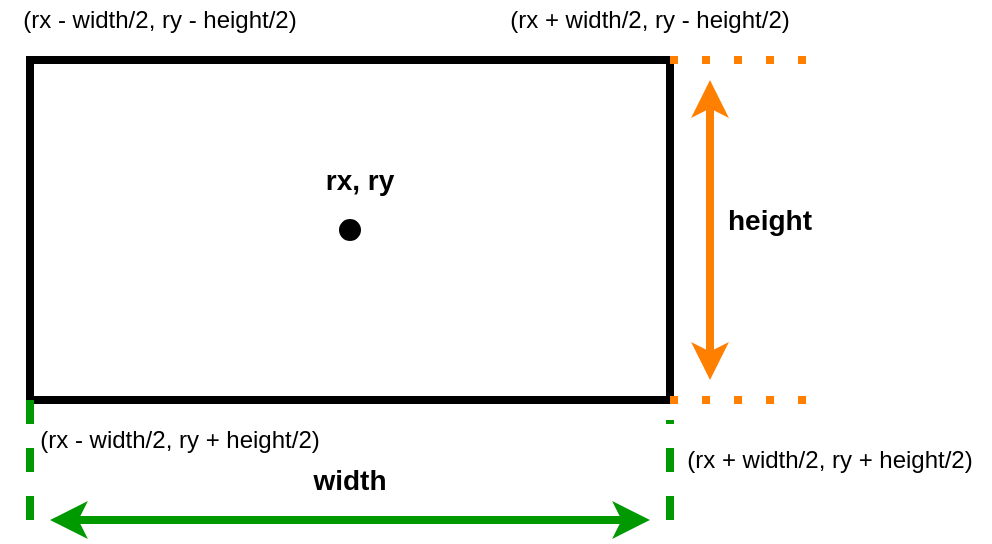 <mxfile version="13.9.9" type="device"><diagram id="14KFjXZj7bAQgB6VR-3b" name="Page-1"><mxGraphModel dx="1355" dy="825" grid="1" gridSize="10" guides="1" tooltips="1" connect="1" arrows="1" fold="1" page="1" pageScale="1" pageWidth="850" pageHeight="1100" math="0" shadow="0"><root><mxCell id="0"/><mxCell id="1" parent="0"/><mxCell id="7_8ThQno8slR0qvnRi6R-1" value="" style="rounded=0;whiteSpace=wrap;html=1;strokeWidth=4;fillColor=none;" parent="1" vertex="1"><mxGeometry x="280" y="240" width="320" height="170" as="geometry"/></mxCell><mxCell id="7_8ThQno8slR0qvnRi6R-2" value="" style="ellipse;whiteSpace=wrap;html=1;aspect=fixed;" parent="1" vertex="1"><mxGeometry x="490" y="360" as="geometry"/></mxCell><mxCell id="7_8ThQno8slR0qvnRi6R-3" value="" style="ellipse;whiteSpace=wrap;html=1;aspect=fixed;fillColor=#000000;" parent="1" vertex="1"><mxGeometry x="435" y="320" width="10" height="10" as="geometry"/></mxCell><mxCell id="7_8ThQno8slR0qvnRi6R-4" value="&lt;b&gt;&lt;font style=&quot;font-size: 14px&quot;&gt;rx, ry&lt;/font&gt;&lt;/b&gt;" style="text;html=1;strokeColor=none;fillColor=none;align=center;verticalAlign=middle;whiteSpace=wrap;rounded=0;" parent="1" vertex="1"><mxGeometry x="425" y="290" width="40" height="20" as="geometry"/></mxCell><mxCell id="7_8ThQno8slR0qvnRi6R-9" value="&lt;font style=&quot;font-size: 14px&quot;&gt;&lt;b&gt;width&lt;/b&gt;&lt;/font&gt;" style="text;html=1;strokeColor=none;fillColor=none;align=center;verticalAlign=middle;whiteSpace=wrap;rounded=0;" parent="1" vertex="1"><mxGeometry x="420" y="440" width="40" height="20" as="geometry"/></mxCell><mxCell id="7_8ThQno8slR0qvnRi6R-10" value="&lt;font style=&quot;font-size: 14px&quot;&gt;&lt;b&gt;height&lt;/b&gt;&lt;/font&gt;" style="text;html=1;strokeColor=none;fillColor=none;align=center;verticalAlign=middle;whiteSpace=wrap;rounded=0;" parent="1" vertex="1"><mxGeometry x="630" y="310" width="40" height="20" as="geometry"/></mxCell><mxCell id="7_8ThQno8slR0qvnRi6R-11" value="" style="endArrow=none;dashed=1;html=1;dashPattern=1 3;strokeWidth=4;exitX=1;exitY=0;exitDx=0;exitDy=0;strokeColor=#FF8000;" parent="1" source="7_8ThQno8slR0qvnRi6R-1" edge="1"><mxGeometry width="50" height="50" relative="1" as="geometry"><mxPoint x="620" y="260" as="sourcePoint"/><mxPoint x="680" y="240" as="targetPoint"/></mxGeometry></mxCell><mxCell id="7_8ThQno8slR0qvnRi6R-12" value="" style="endArrow=none;dashed=1;html=1;dashPattern=1 3;strokeWidth=4;exitX=1;exitY=0;exitDx=0;exitDy=0;strokeColor=#FF8000;" parent="1" edge="1"><mxGeometry width="50" height="50" relative="1" as="geometry"><mxPoint x="600" y="410" as="sourcePoint"/><mxPoint x="680" y="410" as="targetPoint"/></mxGeometry></mxCell><mxCell id="7_8ThQno8slR0qvnRi6R-13" value="" style="endArrow=none;dashed=1;html=1;strokeWidth=4;entryX=0;entryY=1;entryDx=0;entryDy=0;strokeColor=#009900;" parent="1" target="7_8ThQno8slR0qvnRi6R-1" edge="1"><mxGeometry width="50" height="50" relative="1" as="geometry"><mxPoint x="280" y="470" as="sourcePoint"/><mxPoint x="320" y="410" as="targetPoint"/></mxGeometry></mxCell><mxCell id="7_8ThQno8slR0qvnRi6R-14" value="" style="endArrow=none;dashed=1;html=1;strokeWidth=4;entryX=0;entryY=1;entryDx=0;entryDy=0;strokeColor=#009900;" parent="1" edge="1"><mxGeometry width="50" height="50" relative="1" as="geometry"><mxPoint x="600" y="470" as="sourcePoint"/><mxPoint x="600" y="420" as="targetPoint"/></mxGeometry></mxCell><mxCell id="7_8ThQno8slR0qvnRi6R-15" value="" style="endArrow=classic;startArrow=classic;html=1;strokeColor=#009900;strokeWidth=4;" parent="1" edge="1"><mxGeometry width="50" height="50" relative="1" as="geometry"><mxPoint x="290" y="470" as="sourcePoint"/><mxPoint x="590" y="470" as="targetPoint"/></mxGeometry></mxCell><mxCell id="7_8ThQno8slR0qvnRi6R-16" value="" style="endArrow=classic;startArrow=classic;html=1;strokeWidth=4;strokeColor=#FF8000;" parent="1" edge="1"><mxGeometry width="50" height="50" relative="1" as="geometry"><mxPoint x="620" y="400" as="sourcePoint"/><mxPoint x="620" y="250" as="targetPoint"/></mxGeometry></mxCell><mxCell id="3kl0yHGt-TYACWRoF1S--1" value="(rx - width/2, ry + height/2)" style="text;html=1;strokeColor=none;fillColor=none;align=center;verticalAlign=middle;whiteSpace=wrap;rounded=0;" vertex="1" parent="1"><mxGeometry x="275" y="420" width="160" height="20" as="geometry"/></mxCell><mxCell id="3kl0yHGt-TYACWRoF1S--2" value="(rx - width/2, ry - height/2)" style="text;html=1;strokeColor=none;fillColor=none;align=center;verticalAlign=middle;whiteSpace=wrap;rounded=0;" vertex="1" parent="1"><mxGeometry x="265" y="210" width="160" height="20" as="geometry"/></mxCell><mxCell id="3kl0yHGt-TYACWRoF1S--3" value="(rx + width/2, ry + height/2)" style="text;html=1;strokeColor=none;fillColor=none;align=center;verticalAlign=middle;whiteSpace=wrap;rounded=0;" vertex="1" parent="1"><mxGeometry x="600" y="430" width="160" height="20" as="geometry"/></mxCell><mxCell id="3kl0yHGt-TYACWRoF1S--4" value="(rx + width/2, ry - height/2)" style="text;html=1;strokeColor=none;fillColor=none;align=center;verticalAlign=middle;whiteSpace=wrap;rounded=0;" vertex="1" parent="1"><mxGeometry x="510" y="210" width="160" height="20" as="geometry"/></mxCell></root></mxGraphModel></diagram></mxfile>